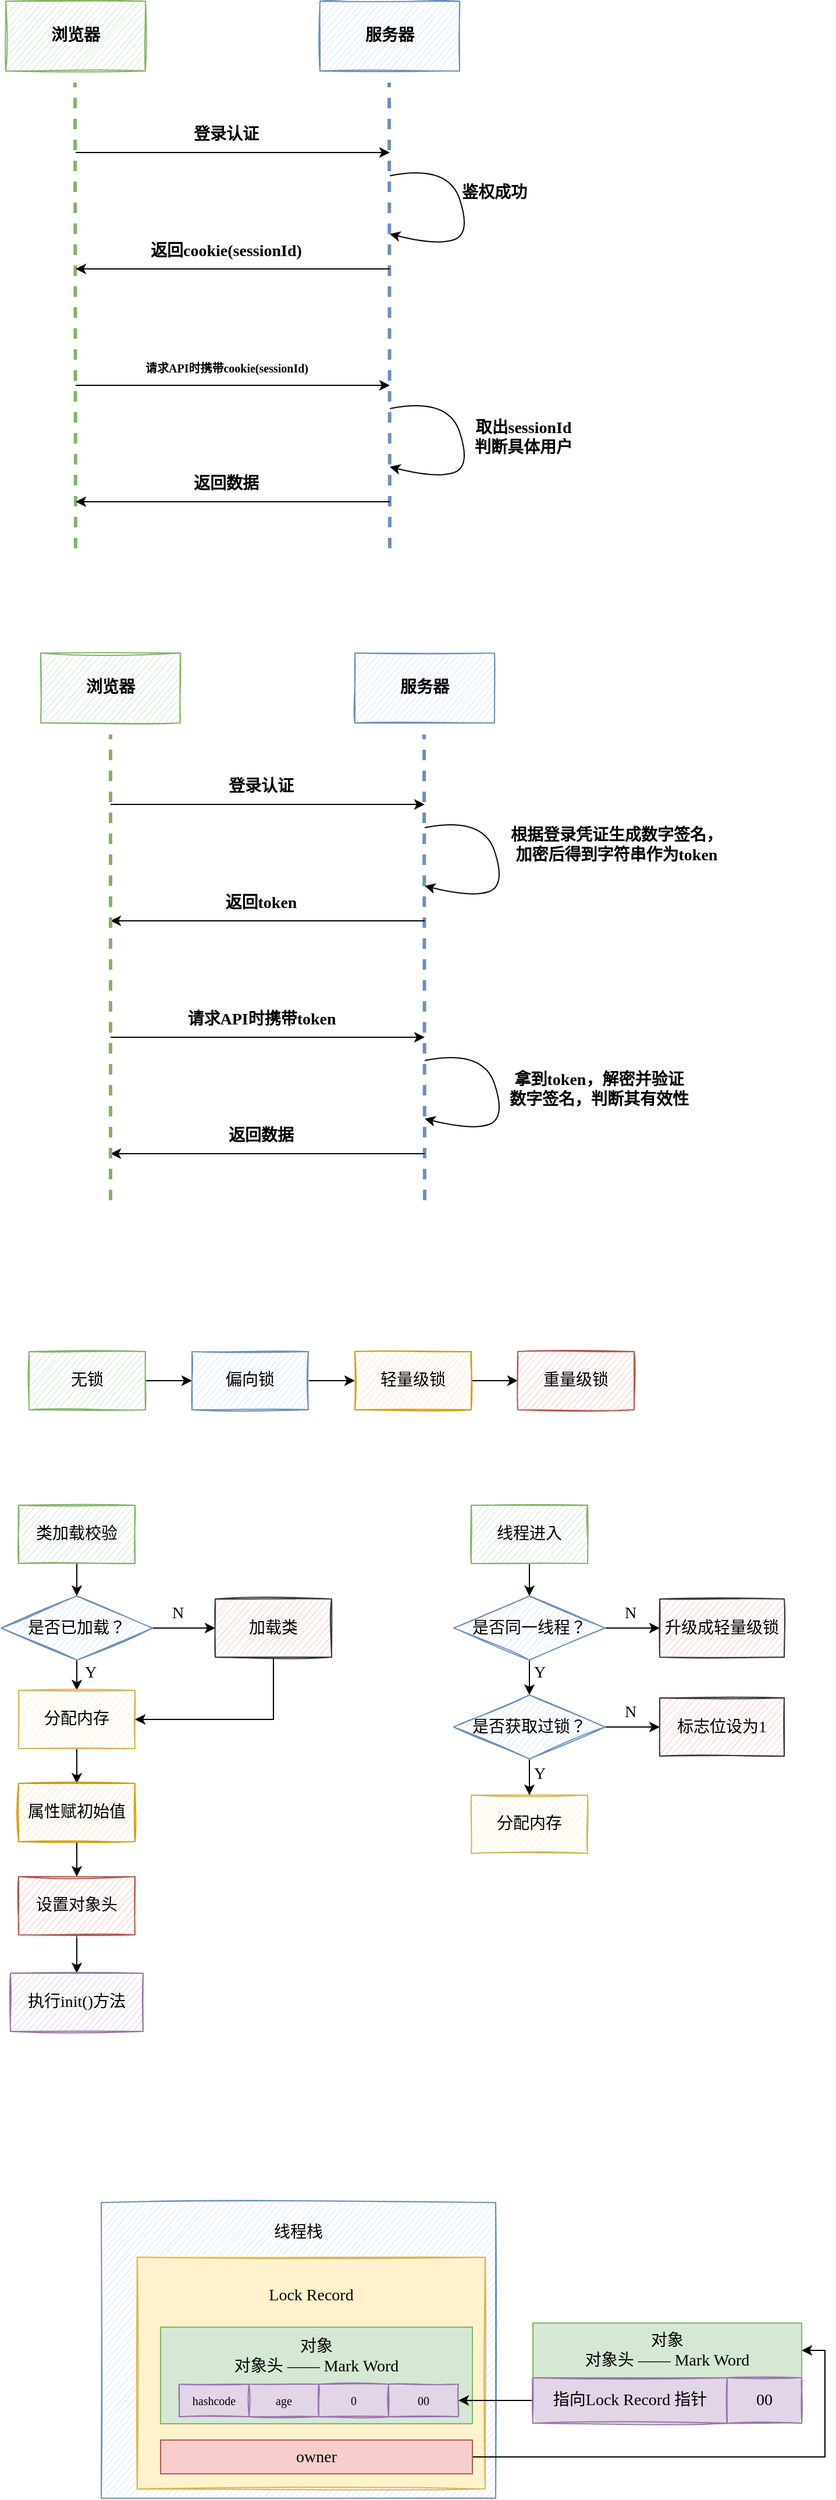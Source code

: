 <mxfile version="18.1.3" type="github">
  <diagram id="XjVkoh3s6qNT3mLwqElE" name="第 1 页">
    <mxGraphModel dx="785" dy="485" grid="0" gridSize="10" guides="1" tooltips="1" connect="1" arrows="1" fold="1" page="1" pageScale="1" pageWidth="827" pageHeight="1169" math="0" shadow="0">
      <root>
        <mxCell id="0" />
        <mxCell id="1" parent="0" />
        <mxCell id="EwMLj1MMuvyPxPRpaQWR-1" value="" style="group;fontStyle=1" parent="1" vertex="1" connectable="0">
          <mxGeometry x="90" y="50" width="500" height="450" as="geometry" />
        </mxCell>
        <mxCell id="jYE5WnwlVPZ0vAVxvm49-1" value="浏览器" style="rounded=0;whiteSpace=wrap;html=1;fontFamily=Lucida Console;fillColor=#d5e8d4;strokeColor=#82b366;sketch=1;fontSize=14;fontStyle=1" parent="EwMLj1MMuvyPxPRpaQWR-1" vertex="1">
          <mxGeometry width="120" height="60" as="geometry" />
        </mxCell>
        <mxCell id="jYE5WnwlVPZ0vAVxvm49-2" value="" style="endArrow=none;html=1;rounded=0;dashed=1;fontFamily=Lucida Console;fillColor=#d5e8d4;strokeColor=#82b366;fontSize=14;fontStyle=1;strokeWidth=3;" parent="EwMLj1MMuvyPxPRpaQWR-1" edge="1">
          <mxGeometry width="50" height="50" relative="1" as="geometry">
            <mxPoint x="60" y="470" as="sourcePoint" />
            <mxPoint x="59.5" y="70" as="targetPoint" />
          </mxGeometry>
        </mxCell>
        <mxCell id="jYE5WnwlVPZ0vAVxvm49-3" value="服务器" style="rounded=0;whiteSpace=wrap;html=1;fontFamily=Lucida Console;fillColor=#dae8fc;strokeColor=#6c8ebf;sketch=1;fontSize=14;fontStyle=1" parent="EwMLj1MMuvyPxPRpaQWR-1" vertex="1">
          <mxGeometry x="270" width="120" height="60" as="geometry" />
        </mxCell>
        <mxCell id="jYE5WnwlVPZ0vAVxvm49-4" value="" style="endArrow=none;html=1;rounded=0;dashed=1;fontFamily=Lucida Console;fillColor=#dae8fc;strokeColor=#6c8ebf;fontSize=14;fontStyle=1;strokeWidth=3;" parent="EwMLj1MMuvyPxPRpaQWR-1" edge="1">
          <mxGeometry width="50" height="50" relative="1" as="geometry">
            <mxPoint x="330" y="470" as="sourcePoint" />
            <mxPoint x="329.5" y="70" as="targetPoint" />
          </mxGeometry>
        </mxCell>
        <mxCell id="jYE5WnwlVPZ0vAVxvm49-5" value="" style="endArrow=classic;html=1;rounded=0;targetPerimeterSpacing=0;startArrow=none;startFill=0;endFill=1;fontFamily=Lucida Console;fontSize=14;fontStyle=1" parent="EwMLj1MMuvyPxPRpaQWR-1" edge="1">
          <mxGeometry width="50" height="50" relative="1" as="geometry">
            <mxPoint x="60" y="130" as="sourcePoint" />
            <mxPoint x="330" y="130" as="targetPoint" />
          </mxGeometry>
        </mxCell>
        <mxCell id="jYE5WnwlVPZ0vAVxvm49-6" value="" style="endArrow=none;html=1;rounded=0;targetPerimeterSpacing=0;startArrow=classic;startFill=1;endFill=0;fontFamily=Lucida Console;fontSize=14;fontStyle=1" parent="EwMLj1MMuvyPxPRpaQWR-1" edge="1">
          <mxGeometry width="50" height="50" relative="1" as="geometry">
            <mxPoint x="60" y="230" as="sourcePoint" />
            <mxPoint x="330" y="230" as="targetPoint" />
          </mxGeometry>
        </mxCell>
        <mxCell id="jYE5WnwlVPZ0vAVxvm49-7" value="" style="endArrow=classic;html=1;rounded=0;targetPerimeterSpacing=0;startArrow=none;startFill=0;endFill=1;fontFamily=Lucida Console;fontSize=14;fontStyle=1" parent="EwMLj1MMuvyPxPRpaQWR-1" edge="1">
          <mxGeometry width="50" height="50" relative="1" as="geometry">
            <mxPoint x="60" y="330" as="sourcePoint" />
            <mxPoint x="330" y="330" as="targetPoint" />
          </mxGeometry>
        </mxCell>
        <mxCell id="jYE5WnwlVPZ0vAVxvm49-8" value="登录认证" style="text;html=1;strokeColor=none;fillColor=none;align=center;verticalAlign=middle;whiteSpace=wrap;rounded=0;fontFamily=Lucida Console;fontSize=14;fontStyle=1" parent="EwMLj1MMuvyPxPRpaQWR-1" vertex="1">
          <mxGeometry x="130" y="100" width="119" height="30" as="geometry" />
        </mxCell>
        <mxCell id="jYE5WnwlVPZ0vAVxvm49-9" value="返回cookie(sessionId)" style="text;html=1;strokeColor=none;fillColor=none;align=center;verticalAlign=middle;whiteSpace=wrap;rounded=0;fontFamily=Lucida Console;fontSize=14;fontStyle=1" parent="EwMLj1MMuvyPxPRpaQWR-1" vertex="1">
          <mxGeometry x="94" y="200" width="191" height="30" as="geometry" />
        </mxCell>
        <mxCell id="jYE5WnwlVPZ0vAVxvm49-10" value="请求API时携带cookie(sessionId)" style="text;html=1;strokeColor=none;fillColor=none;align=center;verticalAlign=middle;whiteSpace=wrap;rounded=0;fontFamily=Lucida Console;fontSize=10;fontStyle=1" parent="EwMLj1MMuvyPxPRpaQWR-1" vertex="1">
          <mxGeometry x="74.5" y="300" width="230" height="30" as="geometry" />
        </mxCell>
        <mxCell id="jYE5WnwlVPZ0vAVxvm49-11" value="" style="curved=1;endArrow=classic;html=1;rounded=0;targetPerimeterSpacing=0;fontFamily=Lucida Console;fontSize=14;fontStyle=1" parent="EwMLj1MMuvyPxPRpaQWR-1" edge="1">
          <mxGeometry width="50" height="50" relative="1" as="geometry">
            <mxPoint x="330" y="150" as="sourcePoint" />
            <mxPoint x="330" y="200" as="targetPoint" />
            <Array as="points">
              <mxPoint x="380" y="140" />
              <mxPoint x="400" y="200" />
              <mxPoint x="370" y="210" />
            </Array>
          </mxGeometry>
        </mxCell>
        <mxCell id="jYE5WnwlVPZ0vAVxvm49-12" value="鉴权成功" style="text;html=1;strokeColor=none;fillColor=none;align=center;verticalAlign=middle;whiteSpace=wrap;rounded=0;fontFamily=Lucida Console;fontSize=14;fontStyle=1" parent="EwMLj1MMuvyPxPRpaQWR-1" vertex="1">
          <mxGeometry x="390" y="150" width="60" height="30" as="geometry" />
        </mxCell>
        <mxCell id="jYE5WnwlVPZ0vAVxvm49-13" value="" style="curved=1;endArrow=classic;html=1;rounded=0;targetPerimeterSpacing=0;fontFamily=Lucida Console;fontSize=14;fontStyle=1" parent="EwMLj1MMuvyPxPRpaQWR-1" edge="1">
          <mxGeometry width="50" height="50" relative="1" as="geometry">
            <mxPoint x="330" y="350" as="sourcePoint" />
            <mxPoint x="330" y="400" as="targetPoint" />
            <Array as="points">
              <mxPoint x="380" y="340" />
              <mxPoint x="400" y="400" />
              <mxPoint x="370" y="410" />
            </Array>
          </mxGeometry>
        </mxCell>
        <mxCell id="jYE5WnwlVPZ0vAVxvm49-14" value="取出sessionId&lt;br style=&quot;font-size: 14px;&quot;&gt;判断具体用户" style="text;html=1;strokeColor=none;fillColor=none;align=center;verticalAlign=middle;whiteSpace=wrap;rounded=0;fontFamily=Lucida Console;fontSize=14;fontStyle=1" parent="EwMLj1MMuvyPxPRpaQWR-1" vertex="1">
          <mxGeometry x="390" y="360" width="110" height="30" as="geometry" />
        </mxCell>
        <mxCell id="dwg1_KrbQBoSWfs_JqFU-19" value="" style="endArrow=none;html=1;rounded=0;targetPerimeterSpacing=0;startArrow=classic;startFill=1;endFill=0;fontFamily=Lucida Console;fontSize=14;fontStyle=1" parent="EwMLj1MMuvyPxPRpaQWR-1" edge="1">
          <mxGeometry width="50" height="50" relative="1" as="geometry">
            <mxPoint x="60" y="430" as="sourcePoint" />
            <mxPoint x="330" y="430" as="targetPoint" />
          </mxGeometry>
        </mxCell>
        <mxCell id="dwg1_KrbQBoSWfs_JqFU-20" value="返回数据" style="text;html=1;strokeColor=none;fillColor=none;align=center;verticalAlign=middle;whiteSpace=wrap;rounded=0;fontFamily=Lucida Console;fontSize=14;fontStyle=1" parent="EwMLj1MMuvyPxPRpaQWR-1" vertex="1">
          <mxGeometry x="94" y="400" width="191" height="30" as="geometry" />
        </mxCell>
        <mxCell id="dwg1_KrbQBoSWfs_JqFU-1" value="" style="group;fontStyle=1;strokeWidth=2;" parent="1" vertex="1" connectable="0">
          <mxGeometry x="120" y="610" width="580" height="450" as="geometry" />
        </mxCell>
        <mxCell id="dwg1_KrbQBoSWfs_JqFU-2" value="浏览器" style="rounded=0;whiteSpace=wrap;html=1;fontFamily=Lucida Console;fillColor=#d5e8d4;strokeColor=#82b366;sketch=1;fontSize=14;fontStyle=1" parent="dwg1_KrbQBoSWfs_JqFU-1" vertex="1">
          <mxGeometry width="120" height="60" as="geometry" />
        </mxCell>
        <mxCell id="dwg1_KrbQBoSWfs_JqFU-4" value="服务器" style="rounded=0;whiteSpace=wrap;html=1;fontFamily=Lucida Console;fillColor=#dae8fc;strokeColor=#6c8ebf;sketch=1;fontSize=14;fontStyle=1" parent="dwg1_KrbQBoSWfs_JqFU-1" vertex="1">
          <mxGeometry x="270" width="120" height="60" as="geometry" />
        </mxCell>
        <mxCell id="dwg1_KrbQBoSWfs_JqFU-5" value="" style="endArrow=none;html=1;rounded=0;dashed=1;fontFamily=Lucida Console;fillColor=#dae8fc;strokeColor=#6c8ebf;fontSize=14;fontStyle=1;strokeWidth=3;" parent="dwg1_KrbQBoSWfs_JqFU-1" edge="1">
          <mxGeometry width="50" height="50" relative="1" as="geometry">
            <mxPoint x="330" y="470" as="sourcePoint" />
            <mxPoint x="329.5" y="70" as="targetPoint" />
          </mxGeometry>
        </mxCell>
        <mxCell id="dwg1_KrbQBoSWfs_JqFU-6" value="" style="endArrow=classic;html=1;rounded=0;targetPerimeterSpacing=0;startArrow=none;startFill=0;endFill=1;fontFamily=Lucida Console;fontSize=14;fontStyle=1" parent="dwg1_KrbQBoSWfs_JqFU-1" edge="1">
          <mxGeometry width="50" height="50" relative="1" as="geometry">
            <mxPoint x="60" y="130" as="sourcePoint" />
            <mxPoint x="330" y="130" as="targetPoint" />
          </mxGeometry>
        </mxCell>
        <mxCell id="dwg1_KrbQBoSWfs_JqFU-7" value="" style="endArrow=none;html=1;rounded=0;targetPerimeterSpacing=0;startArrow=classic;startFill=1;endFill=0;fontFamily=Lucida Console;fontSize=14;fontStyle=1" parent="dwg1_KrbQBoSWfs_JqFU-1" edge="1">
          <mxGeometry width="50" height="50" relative="1" as="geometry">
            <mxPoint x="60" y="230" as="sourcePoint" />
            <mxPoint x="330" y="230" as="targetPoint" />
          </mxGeometry>
        </mxCell>
        <mxCell id="dwg1_KrbQBoSWfs_JqFU-8" value="" style="endArrow=classic;html=1;rounded=0;targetPerimeterSpacing=0;startArrow=none;startFill=0;endFill=1;fontFamily=Lucida Console;fontSize=14;fontStyle=1" parent="dwg1_KrbQBoSWfs_JqFU-1" edge="1">
          <mxGeometry width="50" height="50" relative="1" as="geometry">
            <mxPoint x="60" y="330" as="sourcePoint" />
            <mxPoint x="330" y="330" as="targetPoint" />
          </mxGeometry>
        </mxCell>
        <mxCell id="dwg1_KrbQBoSWfs_JqFU-9" value="登录认证" style="text;html=1;strokeColor=none;fillColor=none;align=center;verticalAlign=middle;whiteSpace=wrap;rounded=0;fontFamily=Lucida Console;fontSize=14;fontStyle=1" parent="dwg1_KrbQBoSWfs_JqFU-1" vertex="1">
          <mxGeometry x="130" y="100" width="119" height="30" as="geometry" />
        </mxCell>
        <mxCell id="dwg1_KrbQBoSWfs_JqFU-10" value="返回token" style="text;html=1;strokeColor=none;fillColor=none;align=center;verticalAlign=middle;whiteSpace=wrap;rounded=0;fontFamily=Lucida Console;fontSize=14;fontStyle=1" parent="dwg1_KrbQBoSWfs_JqFU-1" vertex="1">
          <mxGeometry x="94" y="200" width="191" height="30" as="geometry" />
        </mxCell>
        <mxCell id="dwg1_KrbQBoSWfs_JqFU-11" value="请求API时携带token" style="text;html=1;strokeColor=none;fillColor=none;align=center;verticalAlign=middle;whiteSpace=wrap;rounded=0;fontFamily=Lucida Console;fontSize=14;fontStyle=1" parent="dwg1_KrbQBoSWfs_JqFU-1" vertex="1">
          <mxGeometry x="74.5" y="300" width="230" height="30" as="geometry" />
        </mxCell>
        <mxCell id="dwg1_KrbQBoSWfs_JqFU-12" value="" style="curved=1;endArrow=classic;html=1;rounded=0;targetPerimeterSpacing=0;fontFamily=Lucida Console;fontSize=14;fontStyle=1" parent="dwg1_KrbQBoSWfs_JqFU-1" edge="1">
          <mxGeometry width="50" height="50" relative="1" as="geometry">
            <mxPoint x="330" y="150" as="sourcePoint" />
            <mxPoint x="330" y="200" as="targetPoint" />
            <Array as="points">
              <mxPoint x="380" y="140" />
              <mxPoint x="400" y="200" />
              <mxPoint x="370" y="210" />
            </Array>
          </mxGeometry>
        </mxCell>
        <mxCell id="dwg1_KrbQBoSWfs_JqFU-13" value="根据登录凭证生成数字签名，加密后得到字符串作为token" style="text;html=1;strokeColor=none;fillColor=none;align=center;verticalAlign=middle;whiteSpace=wrap;rounded=0;fontFamily=Lucida Console;fontSize=14;fontStyle=1" parent="dwg1_KrbQBoSWfs_JqFU-1" vertex="1">
          <mxGeometry x="400" y="150" width="190" height="30" as="geometry" />
        </mxCell>
        <mxCell id="dwg1_KrbQBoSWfs_JqFU-14" value="" style="curved=1;endArrow=classic;html=1;rounded=0;targetPerimeterSpacing=0;fontFamily=Lucida Console;fontSize=14;fontStyle=1" parent="dwg1_KrbQBoSWfs_JqFU-1" edge="1">
          <mxGeometry width="50" height="50" relative="1" as="geometry">
            <mxPoint x="330" y="350" as="sourcePoint" />
            <mxPoint x="330" y="400" as="targetPoint" />
            <Array as="points">
              <mxPoint x="380" y="340" />
              <mxPoint x="400" y="400" />
              <mxPoint x="370" y="410" />
            </Array>
          </mxGeometry>
        </mxCell>
        <mxCell id="dwg1_KrbQBoSWfs_JqFU-15" value="拿到token，解密并验证数字签名，判断其有效性" style="text;html=1;strokeColor=none;fillColor=none;align=center;verticalAlign=middle;whiteSpace=wrap;rounded=0;fontFamily=Lucida Console;fontSize=14;fontStyle=1" parent="dwg1_KrbQBoSWfs_JqFU-1" vertex="1">
          <mxGeometry x="400" y="360" width="160" height="30" as="geometry" />
        </mxCell>
        <mxCell id="dwg1_KrbQBoSWfs_JqFU-17" value="" style="endArrow=none;html=1;rounded=0;targetPerimeterSpacing=0;startArrow=classic;startFill=1;endFill=0;fontFamily=Lucida Console;fontSize=14;fontStyle=1" parent="dwg1_KrbQBoSWfs_JqFU-1" edge="1">
          <mxGeometry width="50" height="50" relative="1" as="geometry">
            <mxPoint x="60" y="430" as="sourcePoint" />
            <mxPoint x="330" y="430" as="targetPoint" />
          </mxGeometry>
        </mxCell>
        <mxCell id="dwg1_KrbQBoSWfs_JqFU-18" value="返回数据" style="text;html=1;strokeColor=none;fillColor=none;align=center;verticalAlign=middle;whiteSpace=wrap;rounded=0;fontFamily=Lucida Console;fontSize=14;fontStyle=1" parent="dwg1_KrbQBoSWfs_JqFU-1" vertex="1">
          <mxGeometry x="94" y="400" width="191" height="30" as="geometry" />
        </mxCell>
        <mxCell id="dwg1_KrbQBoSWfs_JqFU-3" value="" style="endArrow=none;html=1;rounded=0;dashed=1;fontFamily=Lucida Console;fillColor=#d5e8d4;strokeColor=#82b366;fontSize=14;fontStyle=1;strokeWidth=3;" parent="1" edge="1">
          <mxGeometry width="50" height="50" relative="1" as="geometry">
            <mxPoint x="180" y="1080" as="sourcePoint" />
            <mxPoint x="180" y="680" as="targetPoint" />
          </mxGeometry>
        </mxCell>
        <mxCell id="j4RgRAAIpv4N41BMO8a8-6" style="edgeStyle=orthogonalEdgeStyle;rounded=0;orthogonalLoop=1;jettySize=auto;html=1;exitX=1;exitY=0.5;exitDx=0;exitDy=0;entryX=0;entryY=0.5;entryDx=0;entryDy=0;fontFamily=Lucida Console;fontSize=14;" parent="1" source="j4RgRAAIpv4N41BMO8a8-1" target="j4RgRAAIpv4N41BMO8a8-2" edge="1">
          <mxGeometry relative="1" as="geometry" />
        </mxCell>
        <mxCell id="j4RgRAAIpv4N41BMO8a8-1" value="无锁" style="rounded=0;whiteSpace=wrap;html=1;fontFamily=Lucida Console;fontSize=14;fillColor=#d5e8d4;strokeColor=#82b366;sketch=1;" parent="1" vertex="1">
          <mxGeometry x="110" y="1210" width="100" height="50" as="geometry" />
        </mxCell>
        <mxCell id="j4RgRAAIpv4N41BMO8a8-7" style="edgeStyle=orthogonalEdgeStyle;rounded=0;orthogonalLoop=1;jettySize=auto;html=1;exitX=1;exitY=0.5;exitDx=0;exitDy=0;fontFamily=Lucida Console;fontSize=14;" parent="1" source="j4RgRAAIpv4N41BMO8a8-2" target="j4RgRAAIpv4N41BMO8a8-3" edge="1">
          <mxGeometry relative="1" as="geometry" />
        </mxCell>
        <mxCell id="j4RgRAAIpv4N41BMO8a8-2" value="偏向锁" style="rounded=0;whiteSpace=wrap;html=1;fontFamily=Lucida Console;fontSize=14;fillColor=#dae8fc;strokeColor=#6c8ebf;sketch=1;" parent="1" vertex="1">
          <mxGeometry x="250" y="1210" width="100" height="50" as="geometry" />
        </mxCell>
        <mxCell id="j4RgRAAIpv4N41BMO8a8-8" style="edgeStyle=orthogonalEdgeStyle;rounded=0;orthogonalLoop=1;jettySize=auto;html=1;exitX=1;exitY=0.5;exitDx=0;exitDy=0;entryX=0;entryY=0.5;entryDx=0;entryDy=0;fontFamily=Lucida Console;fontSize=14;" parent="1" source="j4RgRAAIpv4N41BMO8a8-3" target="j4RgRAAIpv4N41BMO8a8-4" edge="1">
          <mxGeometry relative="1" as="geometry" />
        </mxCell>
        <mxCell id="j4RgRAAIpv4N41BMO8a8-3" value="轻量级锁" style="rounded=0;whiteSpace=wrap;html=1;fontFamily=Lucida Console;fontSize=14;fillColor=#ffe6cc;strokeColor=#d79b00;sketch=1;" parent="1" vertex="1">
          <mxGeometry x="390" y="1210" width="100" height="50" as="geometry" />
        </mxCell>
        <mxCell id="j4RgRAAIpv4N41BMO8a8-4" value="重量级锁" style="rounded=0;whiteSpace=wrap;html=1;fontFamily=Lucida Console;fontSize=14;fillColor=#f8cecc;strokeColor=#b85450;sketch=1;" parent="1" vertex="1">
          <mxGeometry x="530" y="1210" width="100" height="50" as="geometry" />
        </mxCell>
        <mxCell id="j4RgRAAIpv4N41BMO8a8-18" style="edgeStyle=orthogonalEdgeStyle;rounded=0;orthogonalLoop=1;jettySize=auto;html=1;exitX=0.5;exitY=1;exitDx=0;exitDy=0;entryX=0.5;entryY=0;entryDx=0;entryDy=0;fontFamily=Lucida Console;fontSize=14;fontColor=#000000;" parent="1" source="j4RgRAAIpv4N41BMO8a8-10" target="j4RgRAAIpv4N41BMO8a8-11" edge="1">
          <mxGeometry relative="1" as="geometry" />
        </mxCell>
        <mxCell id="j4RgRAAIpv4N41BMO8a8-10" value="类加载校验" style="rounded=0;whiteSpace=wrap;html=1;sketch=1;fontFamily=Lucida Console;fontSize=14;fontStyle=0;fillColor=#d5e8d4;strokeColor=#82b366;" parent="1" vertex="1">
          <mxGeometry x="101" y="1342" width="100" height="50" as="geometry" />
        </mxCell>
        <mxCell id="j4RgRAAIpv4N41BMO8a8-19" style="edgeStyle=orthogonalEdgeStyle;rounded=0;orthogonalLoop=1;jettySize=auto;html=1;exitX=0.5;exitY=1;exitDx=0;exitDy=0;entryX=0.5;entryY=0;entryDx=0;entryDy=0;fontFamily=Lucida Console;fontSize=14;fontColor=#000000;" parent="1" source="j4RgRAAIpv4N41BMO8a8-11" target="j4RgRAAIpv4N41BMO8a8-12" edge="1">
          <mxGeometry relative="1" as="geometry" />
        </mxCell>
        <mxCell id="j4RgRAAIpv4N41BMO8a8-23" style="edgeStyle=orthogonalEdgeStyle;rounded=0;orthogonalLoop=1;jettySize=auto;html=1;exitX=1;exitY=0.5;exitDx=0;exitDy=0;entryX=0;entryY=0.5;entryDx=0;entryDy=0;fontFamily=Lucida Console;fontSize=14;fontColor=#000000;" parent="1" source="j4RgRAAIpv4N41BMO8a8-11" target="j4RgRAAIpv4N41BMO8a8-17" edge="1">
          <mxGeometry relative="1" as="geometry" />
        </mxCell>
        <mxCell id="j4RgRAAIpv4N41BMO8a8-11" value="是否已加载？" style="rhombus;whiteSpace=wrap;html=1;sketch=1;fontFamily=Lucida Console;fontSize=14;fillColor=#dae8fc;strokeColor=#6c8ebf;" parent="1" vertex="1">
          <mxGeometry x="86" y="1420" width="130" height="55" as="geometry" />
        </mxCell>
        <mxCell id="j4RgRAAIpv4N41BMO8a8-20" style="edgeStyle=orthogonalEdgeStyle;rounded=0;orthogonalLoop=1;jettySize=auto;html=1;exitX=0.5;exitY=1;exitDx=0;exitDy=0;entryX=0.5;entryY=0;entryDx=0;entryDy=0;fontFamily=Lucida Console;fontSize=14;fontColor=#000000;" parent="1" source="j4RgRAAIpv4N41BMO8a8-12" target="j4RgRAAIpv4N41BMO8a8-13" edge="1">
          <mxGeometry relative="1" as="geometry" />
        </mxCell>
        <mxCell id="j4RgRAAIpv4N41BMO8a8-12" value="分配内存" style="rounded=0;whiteSpace=wrap;html=1;sketch=1;fontFamily=Lucida Console;fontSize=14;fillColor=#fff2cc;strokeColor=#d6b656;" parent="1" vertex="1">
          <mxGeometry x="101" y="1501" width="100" height="50" as="geometry" />
        </mxCell>
        <mxCell id="j4RgRAAIpv4N41BMO8a8-21" style="edgeStyle=orthogonalEdgeStyle;rounded=0;orthogonalLoop=1;jettySize=auto;html=1;exitX=0.5;exitY=1;exitDx=0;exitDy=0;entryX=0.5;entryY=0;entryDx=0;entryDy=0;fontFamily=Lucida Console;fontSize=14;fontColor=#000000;" parent="1" source="j4RgRAAIpv4N41BMO8a8-13" target="j4RgRAAIpv4N41BMO8a8-14" edge="1">
          <mxGeometry relative="1" as="geometry" />
        </mxCell>
        <mxCell id="j4RgRAAIpv4N41BMO8a8-13" value="属性赋初始值" style="rounded=0;whiteSpace=wrap;html=1;sketch=1;fontFamily=Lucida Console;fontSize=14;fillColor=#ffe6cc;strokeColor=#d79b00;" parent="1" vertex="1">
          <mxGeometry x="101" y="1581" width="100" height="50" as="geometry" />
        </mxCell>
        <mxCell id="j4RgRAAIpv4N41BMO8a8-22" style="edgeStyle=orthogonalEdgeStyle;rounded=0;orthogonalLoop=1;jettySize=auto;html=1;exitX=0.5;exitY=1;exitDx=0;exitDy=0;fontFamily=Lucida Console;fontSize=14;fontColor=#000000;entryX=0.5;entryY=0;entryDx=0;entryDy=0;" parent="1" source="j4RgRAAIpv4N41BMO8a8-14" target="j4RgRAAIpv4N41BMO8a8-15" edge="1">
          <mxGeometry relative="1" as="geometry">
            <mxPoint x="151" y="1734.429" as="targetPoint" />
          </mxGeometry>
        </mxCell>
        <mxCell id="j4RgRAAIpv4N41BMO8a8-14" value="设置对象头" style="rounded=0;whiteSpace=wrap;html=1;sketch=1;fontFamily=Lucida Console;fontSize=14;fillColor=#f8cecc;strokeColor=#b85450;" parent="1" vertex="1">
          <mxGeometry x="101" y="1661" width="100" height="50" as="geometry" />
        </mxCell>
        <mxCell id="j4RgRAAIpv4N41BMO8a8-15" value="执行init()方法" style="rounded=0;whiteSpace=wrap;html=1;sketch=1;fontFamily=Lucida Console;fontSize=14;fillColor=#e1d5e7;strokeColor=#9673a6;" parent="1" vertex="1">
          <mxGeometry x="94" y="1744" width="114" height="50" as="geometry" />
        </mxCell>
        <mxCell id="j4RgRAAIpv4N41BMO8a8-24" style="edgeStyle=orthogonalEdgeStyle;rounded=0;orthogonalLoop=1;jettySize=auto;html=1;exitX=0.5;exitY=1;exitDx=0;exitDy=0;entryX=1;entryY=0.5;entryDx=0;entryDy=0;fontFamily=Lucida Console;fontSize=14;fontColor=#000000;" parent="1" source="j4RgRAAIpv4N41BMO8a8-17" target="j4RgRAAIpv4N41BMO8a8-12" edge="1">
          <mxGeometry relative="1" as="geometry" />
        </mxCell>
        <mxCell id="j4RgRAAIpv4N41BMO8a8-17" value="加载类" style="rounded=0;whiteSpace=wrap;html=1;sketch=1;fontFamily=Lucida Console;fontSize=14;fontStyle=0;fillColor=#ffcccc;strokeColor=#36393d;" parent="1" vertex="1">
          <mxGeometry x="270" y="1422.5" width="100" height="50" as="geometry" />
        </mxCell>
        <mxCell id="j4RgRAAIpv4N41BMO8a8-26" value="Y" style="text;html=1;strokeColor=none;fillColor=none;align=center;verticalAlign=middle;whiteSpace=wrap;rounded=0;sketch=1;fontFamily=Lucida Console;fontSize=14;fontColor=#000000;" parent="1" vertex="1">
          <mxGeometry x="133" y="1471" width="60" height="30" as="geometry" />
        </mxCell>
        <mxCell id="j4RgRAAIpv4N41BMO8a8-27" value="N" style="text;html=1;strokeColor=none;fillColor=none;align=center;verticalAlign=middle;whiteSpace=wrap;rounded=0;sketch=1;fontFamily=Lucida Console;fontSize=14;fontColor=#000000;" parent="1" vertex="1">
          <mxGeometry x="208" y="1420" width="60" height="30" as="geometry" />
        </mxCell>
        <mxCell id="j4RgRAAIpv4N41BMO8a8-28" style="edgeStyle=orthogonalEdgeStyle;rounded=0;orthogonalLoop=1;jettySize=auto;html=1;exitX=0.5;exitY=1;exitDx=0;exitDy=0;entryX=0.5;entryY=0;entryDx=0;entryDy=0;fontFamily=Lucida Console;fontSize=14;fontColor=#000000;" parent="1" source="j4RgRAAIpv4N41BMO8a8-29" target="j4RgRAAIpv4N41BMO8a8-32" edge="1">
          <mxGeometry relative="1" as="geometry" />
        </mxCell>
        <mxCell id="j4RgRAAIpv4N41BMO8a8-29" value="线程进入" style="rounded=0;whiteSpace=wrap;html=1;sketch=1;fontFamily=Lucida Console;fontSize=14;fontStyle=0;fillColor=#d5e8d4;strokeColor=#82b366;" parent="1" vertex="1">
          <mxGeometry x="490" y="1342" width="100" height="50" as="geometry" />
        </mxCell>
        <mxCell id="j4RgRAAIpv4N41BMO8a8-31" style="edgeStyle=orthogonalEdgeStyle;rounded=0;orthogonalLoop=1;jettySize=auto;html=1;exitX=1;exitY=0.5;exitDx=0;exitDy=0;entryX=0;entryY=0.5;entryDx=0;entryDy=0;fontFamily=Lucida Console;fontSize=14;fontColor=#000000;" parent="1" source="j4RgRAAIpv4N41BMO8a8-32" target="j4RgRAAIpv4N41BMO8a8-41" edge="1">
          <mxGeometry relative="1" as="geometry" />
        </mxCell>
        <mxCell id="j4RgRAAIpv4N41BMO8a8-48" style="edgeStyle=orthogonalEdgeStyle;rounded=0;orthogonalLoop=1;jettySize=auto;html=1;entryX=0.5;entryY=0;entryDx=0;entryDy=0;fontFamily=Lucida Console;fontSize=14;fontColor=#000000;" parent="1" source="j4RgRAAIpv4N41BMO8a8-32" target="j4RgRAAIpv4N41BMO8a8-44" edge="1">
          <mxGeometry relative="1" as="geometry" />
        </mxCell>
        <mxCell id="j4RgRAAIpv4N41BMO8a8-32" value="是否同一线程？" style="rhombus;whiteSpace=wrap;html=1;sketch=1;fontFamily=Lucida Console;fontSize=14;fillColor=#dae8fc;strokeColor=#6c8ebf;" parent="1" vertex="1">
          <mxGeometry x="475" y="1420" width="130" height="55" as="geometry" />
        </mxCell>
        <mxCell id="j4RgRAAIpv4N41BMO8a8-34" value="分配内存" style="rounded=0;whiteSpace=wrap;html=1;sketch=1;fontFamily=Lucida Console;fontSize=14;fillColor=#fff2cc;strokeColor=#d6b656;" parent="1" vertex="1">
          <mxGeometry x="490" y="1591" width="100" height="50" as="geometry" />
        </mxCell>
        <mxCell id="j4RgRAAIpv4N41BMO8a8-41" value="升级成轻量级锁" style="rounded=0;whiteSpace=wrap;html=1;sketch=1;fontFamily=Lucida Console;fontSize=14;fontStyle=0;fillColor=#ffcccc;strokeColor=#36393d;" parent="1" vertex="1">
          <mxGeometry x="652" y="1422.5" width="107" height="50" as="geometry" />
        </mxCell>
        <mxCell id="j4RgRAAIpv4N41BMO8a8-42" value="Y" style="text;html=1;strokeColor=none;fillColor=none;align=center;verticalAlign=middle;whiteSpace=wrap;rounded=0;sketch=1;fontFamily=Lucida Console;fontSize=14;fontColor=#000000;" parent="1" vertex="1">
          <mxGeometry x="519" y="1471" width="60" height="30" as="geometry" />
        </mxCell>
        <mxCell id="j4RgRAAIpv4N41BMO8a8-43" value="N" style="text;html=1;strokeColor=none;fillColor=none;align=center;verticalAlign=middle;whiteSpace=wrap;rounded=0;sketch=1;fontFamily=Lucida Console;fontSize=14;fontColor=#000000;" parent="1" vertex="1">
          <mxGeometry x="597" y="1420" width="60" height="30" as="geometry" />
        </mxCell>
        <mxCell id="j4RgRAAIpv4N41BMO8a8-50" style="edgeStyle=orthogonalEdgeStyle;rounded=0;orthogonalLoop=1;jettySize=auto;html=1;exitX=0.5;exitY=1;exitDx=0;exitDy=0;entryX=0.5;entryY=0;entryDx=0;entryDy=0;fontFamily=Lucida Console;fontSize=14;fontColor=#000000;" parent="1" source="j4RgRAAIpv4N41BMO8a8-44" target="j4RgRAAIpv4N41BMO8a8-34" edge="1">
          <mxGeometry relative="1" as="geometry" />
        </mxCell>
        <mxCell id="j4RgRAAIpv4N41BMO8a8-52" style="edgeStyle=orthogonalEdgeStyle;rounded=0;orthogonalLoop=1;jettySize=auto;html=1;exitX=1;exitY=0.5;exitDx=0;exitDy=0;entryX=0;entryY=0.5;entryDx=0;entryDy=0;fontFamily=Lucida Console;fontSize=14;fontColor=#000000;" parent="1" source="j4RgRAAIpv4N41BMO8a8-44" target="j4RgRAAIpv4N41BMO8a8-46" edge="1">
          <mxGeometry relative="1" as="geometry" />
        </mxCell>
        <mxCell id="j4RgRAAIpv4N41BMO8a8-44" value="是否获取过锁？" style="rhombus;whiteSpace=wrap;html=1;sketch=1;fontFamily=Lucida Console;fontSize=14;fillColor=#dae8fc;strokeColor=#6c8ebf;" parent="1" vertex="1">
          <mxGeometry x="475" y="1505" width="130" height="55" as="geometry" />
        </mxCell>
        <mxCell id="j4RgRAAIpv4N41BMO8a8-46" value="标志位设为1" style="rounded=0;whiteSpace=wrap;html=1;sketch=1;fontFamily=Lucida Console;fontSize=14;fontStyle=0;fillColor=#ffcccc;strokeColor=#36393d;" parent="1" vertex="1">
          <mxGeometry x="652" y="1507.5" width="107" height="50" as="geometry" />
        </mxCell>
        <mxCell id="j4RgRAAIpv4N41BMO8a8-51" value="Y" style="text;html=1;strokeColor=none;fillColor=none;align=center;verticalAlign=middle;whiteSpace=wrap;rounded=0;sketch=1;fontFamily=Lucida Console;fontSize=14;fontColor=#000000;" parent="1" vertex="1">
          <mxGeometry x="519" y="1557.5" width="60" height="30" as="geometry" />
        </mxCell>
        <mxCell id="j4RgRAAIpv4N41BMO8a8-53" value="N" style="text;html=1;strokeColor=none;fillColor=none;align=center;verticalAlign=middle;whiteSpace=wrap;rounded=0;sketch=1;fontFamily=Lucida Console;fontSize=14;fontColor=#000000;" parent="1" vertex="1">
          <mxGeometry x="597" y="1505" width="60" height="30" as="geometry" />
        </mxCell>
        <mxCell id="Ydxw--3r8pnDjbfjs-fC-1" value="线程栈&lt;br style=&quot;font-size: 14px;&quot;&gt;&lt;br style=&quot;font-size: 14px;&quot;&gt;&lt;br style=&quot;font-size: 14px;&quot;&gt;&lt;br style=&quot;font-size: 14px;&quot;&gt;&lt;br style=&quot;font-size: 14px;&quot;&gt;&lt;br style=&quot;font-size: 14px;&quot;&gt;&lt;br style=&quot;font-size: 14px;&quot;&gt;&lt;br style=&quot;font-size: 14px;&quot;&gt;&lt;br style=&quot;font-size: 14px;&quot;&gt;&lt;br style=&quot;font-size: 14px;&quot;&gt;&lt;br&gt;&lt;br&gt;&lt;br&gt;" style="rounded=0;whiteSpace=wrap;html=1;fontSize=14;fontFamily=Lucida Console;fillColor=#dae8fc;strokeColor=#6c8ebf;sketch=1;" vertex="1" parent="1">
          <mxGeometry x="172" y="1941" width="339" height="254" as="geometry" />
        </mxCell>
        <mxCell id="Ydxw--3r8pnDjbfjs-fC-2" value="Lock Record&lt;br style=&quot;font-size: 14px;&quot;&gt;&lt;br style=&quot;font-size: 14px;&quot;&gt;&lt;br style=&quot;font-size: 14px;&quot;&gt;&lt;br style=&quot;font-size: 14px;&quot;&gt;&lt;br style=&quot;font-size: 14px;&quot;&gt;&lt;br style=&quot;font-size: 14px;&quot;&gt;&lt;br&gt;&lt;br style=&quot;font-size: 14px;&quot;&gt;&lt;br&gt;" style="rounded=0;whiteSpace=wrap;html=1;fontSize=14;fontFamily=Lucida Console;fillColor=#fff2cc;strokeColor=#d6b656;sketch=1;fillStyle=solid;" vertex="1" parent="1">
          <mxGeometry x="203" y="1988" width="299" height="199" as="geometry" />
        </mxCell>
        <mxCell id="Ydxw--3r8pnDjbfjs-fC-4" value="对象&lt;br style=&quot;font-size: 14px;&quot;&gt;对象头 —— Mark Word&lt;br style=&quot;font-size: 14px;&quot;&gt;&lt;br&gt;&lt;br&gt;" style="rounded=0;whiteSpace=wrap;html=1;fontSize=14;fontFamily=Lucida Console;fillColor=#d5e8d4;strokeColor=#82b366;glass=0;sketch=0;fillStyle=solid;" vertex="1" parent="1">
          <mxGeometry x="223" y="2048" width="268" height="83" as="geometry" />
        </mxCell>
        <mxCell id="Ydxw--3r8pnDjbfjs-fC-6" value="hashcode" style="rounded=0;whiteSpace=wrap;html=1;fontSize=10;fontFamily=Lucida Console;fillColor=#e1d5e7;strokeColor=#9673a6;sketch=1;fillStyle=solid;" vertex="1" parent="1">
          <mxGeometry x="239" y="2097" width="60" height="28" as="geometry" />
        </mxCell>
        <mxCell id="Ydxw--3r8pnDjbfjs-fC-7" value="age" style="rounded=0;whiteSpace=wrap;html=1;fontSize=10;fontFamily=Lucida Console;fillColor=#e1d5e7;strokeColor=#9673a6;sketch=1;fillStyle=solid;" vertex="1" parent="1">
          <mxGeometry x="299" y="2097" width="60" height="28" as="geometry" />
        </mxCell>
        <mxCell id="Ydxw--3r8pnDjbfjs-fC-8" value="0" style="rounded=0;whiteSpace=wrap;html=1;fontSize=10;fontFamily=Lucida Console;fillColor=#e1d5e7;strokeColor=#9673a6;sketch=1;fillStyle=solid;" vertex="1" parent="1">
          <mxGeometry x="359" y="2097" width="60" height="28" as="geometry" />
        </mxCell>
        <mxCell id="Ydxw--3r8pnDjbfjs-fC-9" value="00" style="rounded=0;whiteSpace=wrap;html=1;fontSize=10;fontFamily=Lucida Console;fillColor=#E1D5E7;strokeColor=#9673a6;sketch=1;fillStyle=solid;" vertex="1" parent="1">
          <mxGeometry x="419" y="2097" width="60" height="28" as="geometry" />
        </mxCell>
        <mxCell id="Ydxw--3r8pnDjbfjs-fC-20" style="edgeStyle=orthogonalEdgeStyle;rounded=0;orthogonalLoop=1;jettySize=auto;html=1;entryX=1;entryY=0.5;entryDx=0;entryDy=0;fontFamily=Lucida Console;fontSize=10;" edge="1" parent="1" source="Ydxw--3r8pnDjbfjs-fC-11" target="Ydxw--3r8pnDjbfjs-fC-12">
          <mxGeometry relative="1" as="geometry" />
        </mxCell>
        <mxCell id="Ydxw--3r8pnDjbfjs-fC-11" value="owner" style="rounded=0;whiteSpace=wrap;html=1;fontSize=14;fontFamily=Lucida Console;fillColor=#f8cecc;strokeColor=#b85450;" vertex="1" parent="1">
          <mxGeometry x="223" y="2145" width="268" height="29" as="geometry" />
        </mxCell>
        <mxCell id="Ydxw--3r8pnDjbfjs-fC-12" value="&lt;span style=&quot;font-size: 14px;&quot;&gt;对象&lt;/span&gt;&lt;br style=&quot;font-size: 14px;&quot;&gt;&lt;span style=&quot;font-size: 14px;&quot;&gt;对象头 —— Mark Word&lt;/span&gt;" style="rounded=0;whiteSpace=wrap;html=1;fontSize=14;fontFamily=Lucida Console;fillColor=#d5e8d4;strokeColor=#82b366;sketch=0;fillStyle=solid;" vertex="1" parent="1">
          <mxGeometry x="543" y="2044.5" width="231" height="47" as="geometry" />
        </mxCell>
        <mxCell id="Ydxw--3r8pnDjbfjs-fC-19" style="edgeStyle=orthogonalEdgeStyle;rounded=0;orthogonalLoop=1;jettySize=auto;html=1;entryX=1;entryY=0.5;entryDx=0;entryDy=0;fontFamily=Lucida Console;fontSize=10;" edge="1" parent="1" source="Ydxw--3r8pnDjbfjs-fC-13" target="Ydxw--3r8pnDjbfjs-fC-9">
          <mxGeometry relative="1" as="geometry" />
        </mxCell>
        <mxCell id="Ydxw--3r8pnDjbfjs-fC-13" value="指向Lock Record 指针" style="rounded=0;whiteSpace=wrap;html=1;fontSize=14;fontFamily=Lucida Console;fillColor=#e1d5e7;strokeColor=#9673a6;sketch=1;fillStyle=solid;" vertex="1" parent="1">
          <mxGeometry x="543" y="2091.5" width="167" height="39" as="geometry" />
        </mxCell>
        <mxCell id="Ydxw--3r8pnDjbfjs-fC-14" value="00" style="rounded=0;whiteSpace=wrap;html=1;fontSize=14;fontFamily=Lucida Console;fillColor=#E1D5E7;strokeColor=#9673a6;sketch=1;fillStyle=solid;" vertex="1" parent="1">
          <mxGeometry x="710" y="2091.5" width="64" height="39" as="geometry" />
        </mxCell>
      </root>
    </mxGraphModel>
  </diagram>
</mxfile>
